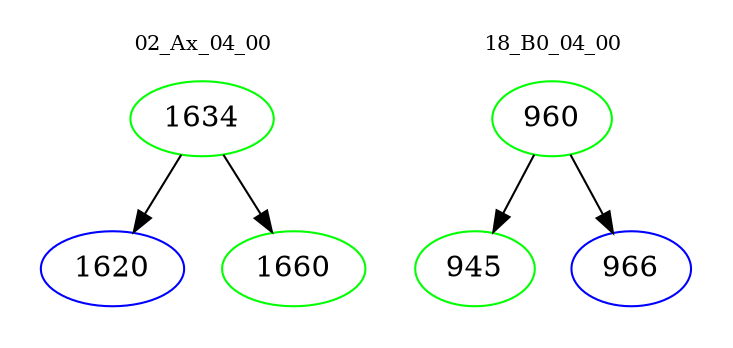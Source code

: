 digraph{
subgraph cluster_0 {
color = white
label = "02_Ax_04_00";
fontsize=10;
T0_1634 [label="1634", color="green"]
T0_1634 -> T0_1620 [color="black"]
T0_1620 [label="1620", color="blue"]
T0_1634 -> T0_1660 [color="black"]
T0_1660 [label="1660", color="green"]
}
subgraph cluster_1 {
color = white
label = "18_B0_04_00";
fontsize=10;
T1_960 [label="960", color="green"]
T1_960 -> T1_945 [color="black"]
T1_945 [label="945", color="green"]
T1_960 -> T1_966 [color="black"]
T1_966 [label="966", color="blue"]
}
}
